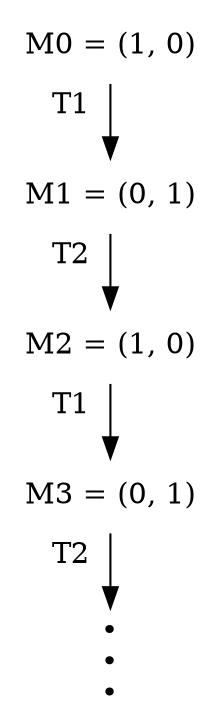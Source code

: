 digraph reachability_tree {
    nodesep=1.5;
    M0 [shape="plaintext" label="M0 = (1, 0)"];
    M1 [shape="plaintext" label="M1 = (0, 1)"];
    M2 [shape="plaintext" label="M2 = (1, 0)"];
    M3 [shape="plaintext" label="M3 = (0, 1)"];
    M4 [shape="plaintext" label="•\n•\n•\n"];
 
    M0 -> M1 [xlabel="T1  "];
    M1 -> M2 [xlabel="T2  "];
    M2 -> M3 [xlabel="T1  "];
    M3 -> M4 [xlabel="T2  "];
}
